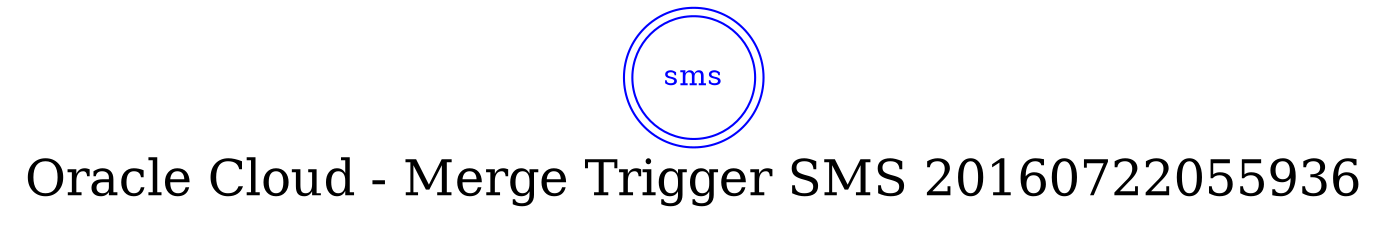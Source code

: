 digraph LexiconGraph {
graph[label="Oracle Cloud - Merge Trigger SMS 20160722055936", fontsize=24]
splines=true
"sms" [color=blue, fontcolor=blue, shape=doublecircle]
}
